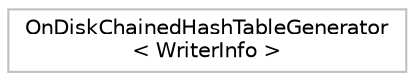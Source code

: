 digraph "Graphical Class Hierarchy"
{
 // LATEX_PDF_SIZE
  bgcolor="transparent";
  edge [fontname="Helvetica",fontsize="10",labelfontname="Helvetica",labelfontsize="10"];
  node [fontname="Helvetica",fontsize="10",shape=record];
  rankdir="LR";
  Node0 [label="OnDiskChainedHashTableGenerator\l\< WriterInfo \>",height=0.2,width=0.4,color="grey75",tooltip=" "];
}
